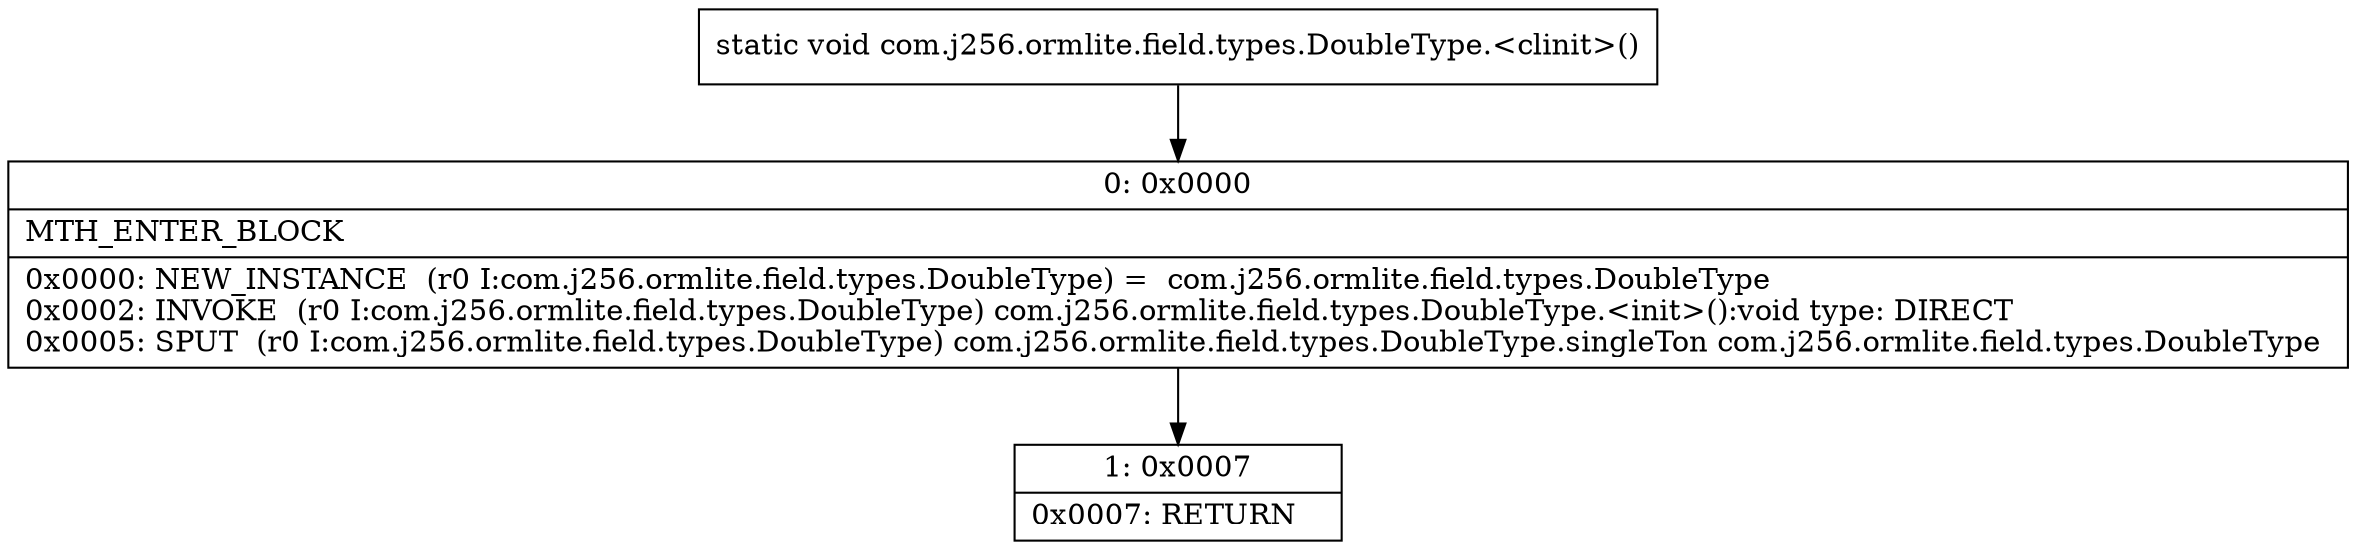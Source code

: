 digraph "CFG forcom.j256.ormlite.field.types.DoubleType.\<clinit\>()V" {
Node_0 [shape=record,label="{0\:\ 0x0000|MTH_ENTER_BLOCK\l|0x0000: NEW_INSTANCE  (r0 I:com.j256.ormlite.field.types.DoubleType) =  com.j256.ormlite.field.types.DoubleType \l0x0002: INVOKE  (r0 I:com.j256.ormlite.field.types.DoubleType) com.j256.ormlite.field.types.DoubleType.\<init\>():void type: DIRECT \l0x0005: SPUT  (r0 I:com.j256.ormlite.field.types.DoubleType) com.j256.ormlite.field.types.DoubleType.singleTon com.j256.ormlite.field.types.DoubleType \l}"];
Node_1 [shape=record,label="{1\:\ 0x0007|0x0007: RETURN   \l}"];
MethodNode[shape=record,label="{static void com.j256.ormlite.field.types.DoubleType.\<clinit\>() }"];
MethodNode -> Node_0;
Node_0 -> Node_1;
}

